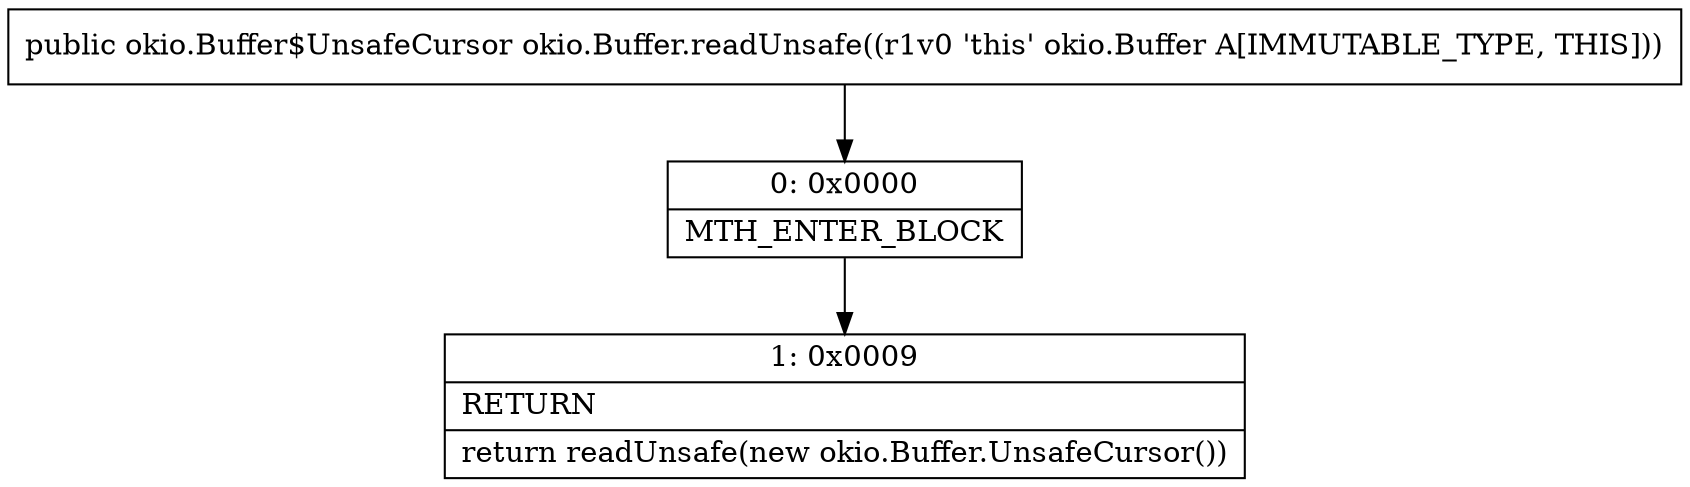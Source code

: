 digraph "CFG forokio.Buffer.readUnsafe()Lokio\/Buffer$UnsafeCursor;" {
Node_0 [shape=record,label="{0\:\ 0x0000|MTH_ENTER_BLOCK\l}"];
Node_1 [shape=record,label="{1\:\ 0x0009|RETURN\l|return readUnsafe(new okio.Buffer.UnsafeCursor())\l}"];
MethodNode[shape=record,label="{public okio.Buffer$UnsafeCursor okio.Buffer.readUnsafe((r1v0 'this' okio.Buffer A[IMMUTABLE_TYPE, THIS])) }"];
MethodNode -> Node_0;
Node_0 -> Node_1;
}

